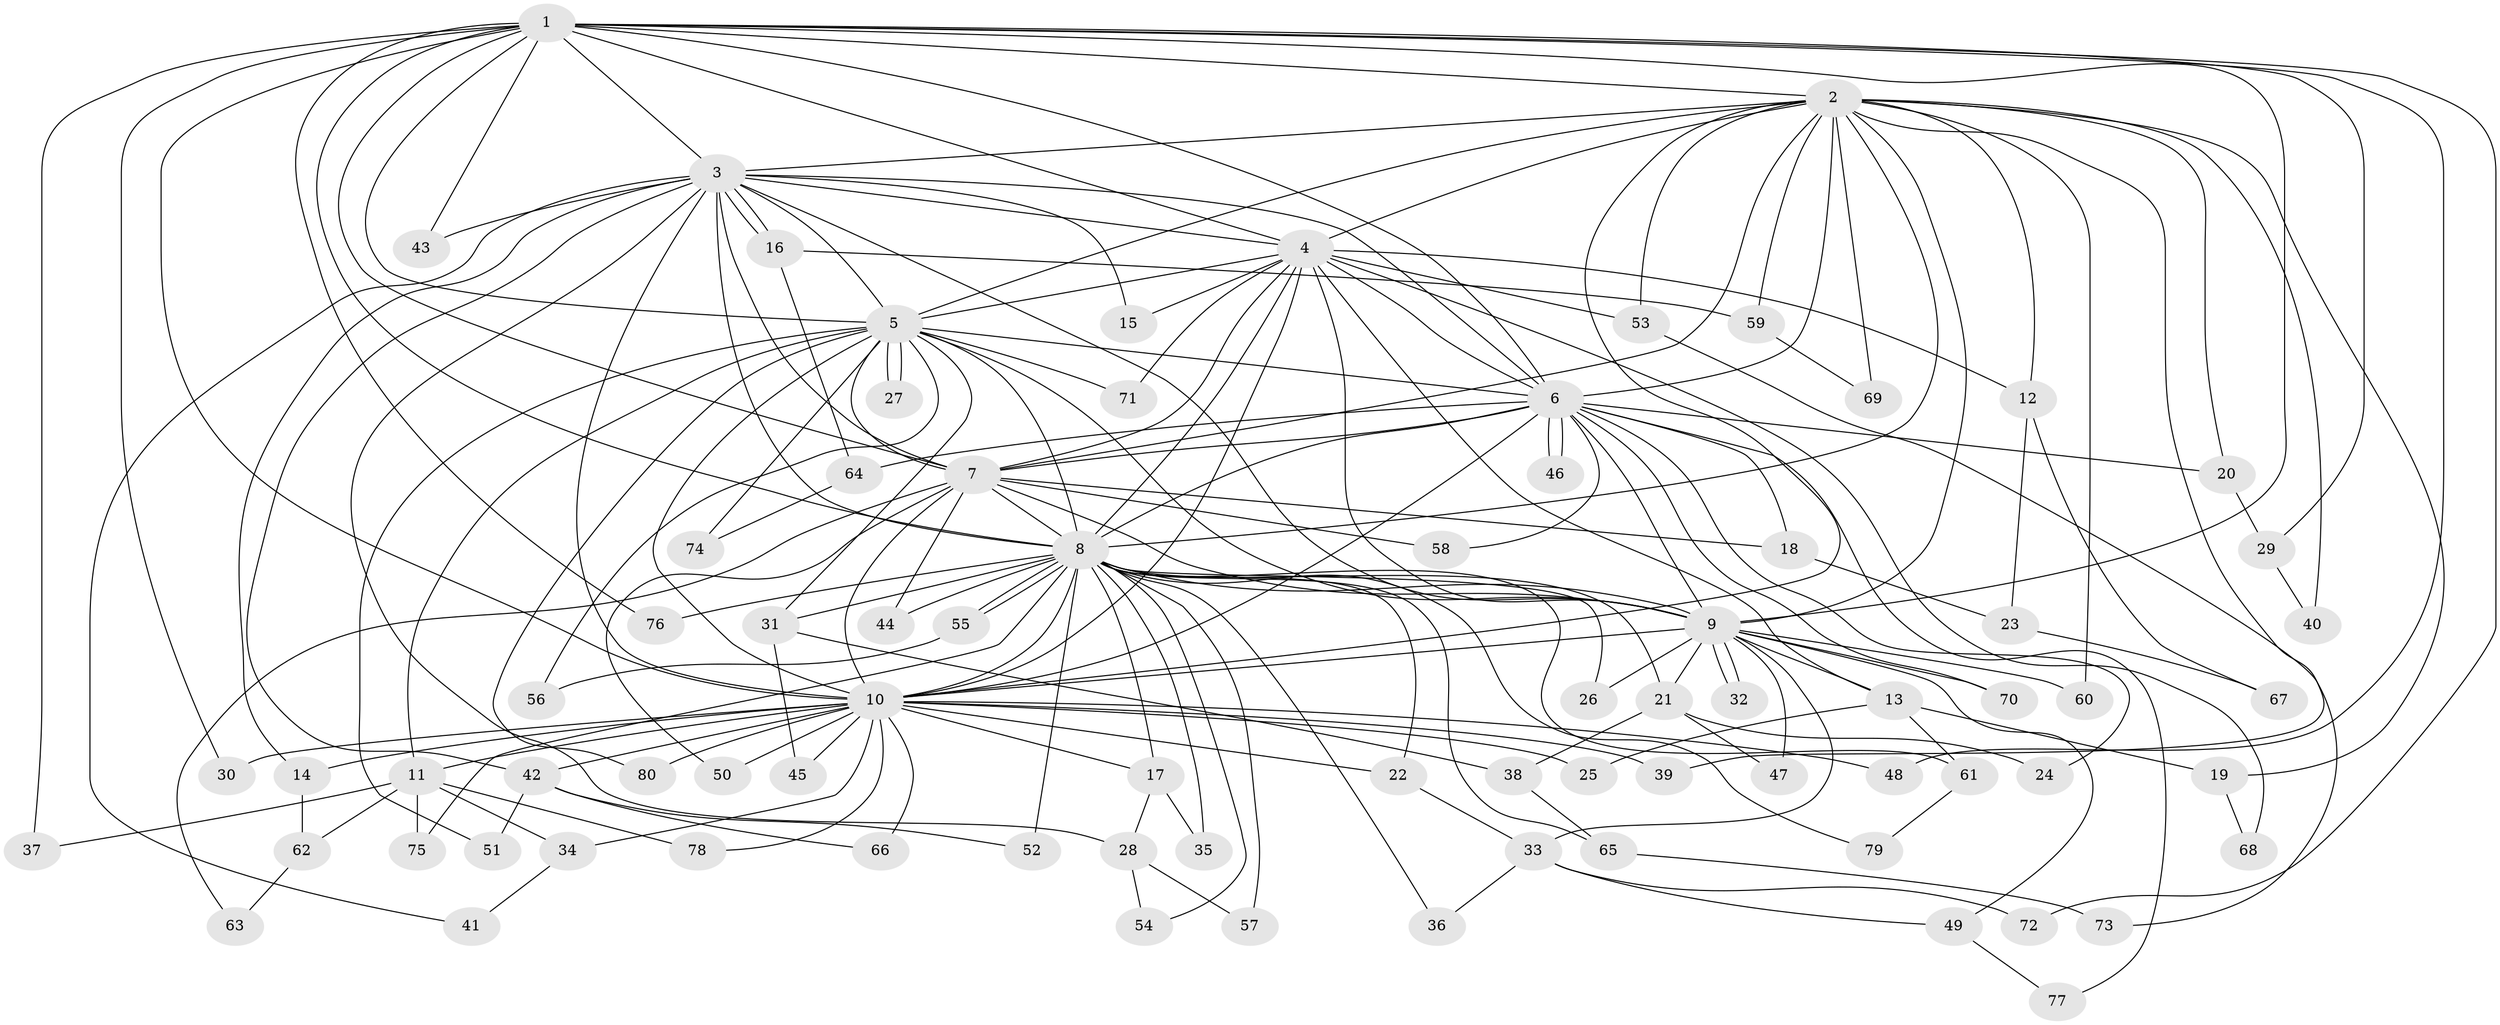 // Generated by graph-tools (version 1.1) at 2025/01/03/09/25 03:01:35]
// undirected, 80 vertices, 185 edges
graph export_dot {
graph [start="1"]
  node [color=gray90,style=filled];
  1;
  2;
  3;
  4;
  5;
  6;
  7;
  8;
  9;
  10;
  11;
  12;
  13;
  14;
  15;
  16;
  17;
  18;
  19;
  20;
  21;
  22;
  23;
  24;
  25;
  26;
  27;
  28;
  29;
  30;
  31;
  32;
  33;
  34;
  35;
  36;
  37;
  38;
  39;
  40;
  41;
  42;
  43;
  44;
  45;
  46;
  47;
  48;
  49;
  50;
  51;
  52;
  53;
  54;
  55;
  56;
  57;
  58;
  59;
  60;
  61;
  62;
  63;
  64;
  65;
  66;
  67;
  68;
  69;
  70;
  71;
  72;
  73;
  74;
  75;
  76;
  77;
  78;
  79;
  80;
  1 -- 2;
  1 -- 3;
  1 -- 4;
  1 -- 5;
  1 -- 6;
  1 -- 7;
  1 -- 8;
  1 -- 9;
  1 -- 10;
  1 -- 29;
  1 -- 30;
  1 -- 37;
  1 -- 43;
  1 -- 48;
  1 -- 72;
  1 -- 76;
  2 -- 3;
  2 -- 4;
  2 -- 5;
  2 -- 6;
  2 -- 7;
  2 -- 8;
  2 -- 9;
  2 -- 10;
  2 -- 12;
  2 -- 19;
  2 -- 20;
  2 -- 39;
  2 -- 40;
  2 -- 53;
  2 -- 59;
  2 -- 60;
  2 -- 69;
  3 -- 4;
  3 -- 5;
  3 -- 6;
  3 -- 7;
  3 -- 8;
  3 -- 9;
  3 -- 10;
  3 -- 14;
  3 -- 15;
  3 -- 16;
  3 -- 16;
  3 -- 28;
  3 -- 41;
  3 -- 42;
  3 -- 43;
  4 -- 5;
  4 -- 6;
  4 -- 7;
  4 -- 8;
  4 -- 9;
  4 -- 10;
  4 -- 12;
  4 -- 13;
  4 -- 15;
  4 -- 53;
  4 -- 68;
  4 -- 71;
  5 -- 6;
  5 -- 7;
  5 -- 8;
  5 -- 9;
  5 -- 10;
  5 -- 11;
  5 -- 27;
  5 -- 27;
  5 -- 31;
  5 -- 51;
  5 -- 56;
  5 -- 71;
  5 -- 74;
  5 -- 80;
  6 -- 7;
  6 -- 8;
  6 -- 9;
  6 -- 10;
  6 -- 18;
  6 -- 20;
  6 -- 24;
  6 -- 46;
  6 -- 46;
  6 -- 58;
  6 -- 64;
  6 -- 70;
  6 -- 77;
  7 -- 8;
  7 -- 9;
  7 -- 10;
  7 -- 18;
  7 -- 44;
  7 -- 50;
  7 -- 58;
  7 -- 63;
  8 -- 9;
  8 -- 10;
  8 -- 17;
  8 -- 21;
  8 -- 22;
  8 -- 26;
  8 -- 31;
  8 -- 35;
  8 -- 36;
  8 -- 44;
  8 -- 52;
  8 -- 54;
  8 -- 55;
  8 -- 55;
  8 -- 57;
  8 -- 61;
  8 -- 65;
  8 -- 75;
  8 -- 76;
  8 -- 79;
  9 -- 10;
  9 -- 13;
  9 -- 21;
  9 -- 26;
  9 -- 32;
  9 -- 32;
  9 -- 33;
  9 -- 47;
  9 -- 49;
  9 -- 60;
  9 -- 70;
  10 -- 11;
  10 -- 14;
  10 -- 17;
  10 -- 22;
  10 -- 25;
  10 -- 30;
  10 -- 34;
  10 -- 39;
  10 -- 42;
  10 -- 45;
  10 -- 48;
  10 -- 50;
  10 -- 66;
  10 -- 78;
  10 -- 80;
  11 -- 34;
  11 -- 37;
  11 -- 62;
  11 -- 75;
  11 -- 78;
  12 -- 23;
  12 -- 67;
  13 -- 19;
  13 -- 25;
  13 -- 61;
  14 -- 62;
  16 -- 59;
  16 -- 64;
  17 -- 28;
  17 -- 35;
  18 -- 23;
  19 -- 68;
  20 -- 29;
  21 -- 24;
  21 -- 38;
  21 -- 47;
  22 -- 33;
  23 -- 67;
  28 -- 54;
  28 -- 57;
  29 -- 40;
  31 -- 38;
  31 -- 45;
  33 -- 36;
  33 -- 49;
  33 -- 72;
  34 -- 41;
  38 -- 65;
  42 -- 51;
  42 -- 52;
  42 -- 66;
  49 -- 77;
  53 -- 73;
  55 -- 56;
  59 -- 69;
  61 -- 79;
  62 -- 63;
  64 -- 74;
  65 -- 73;
}
